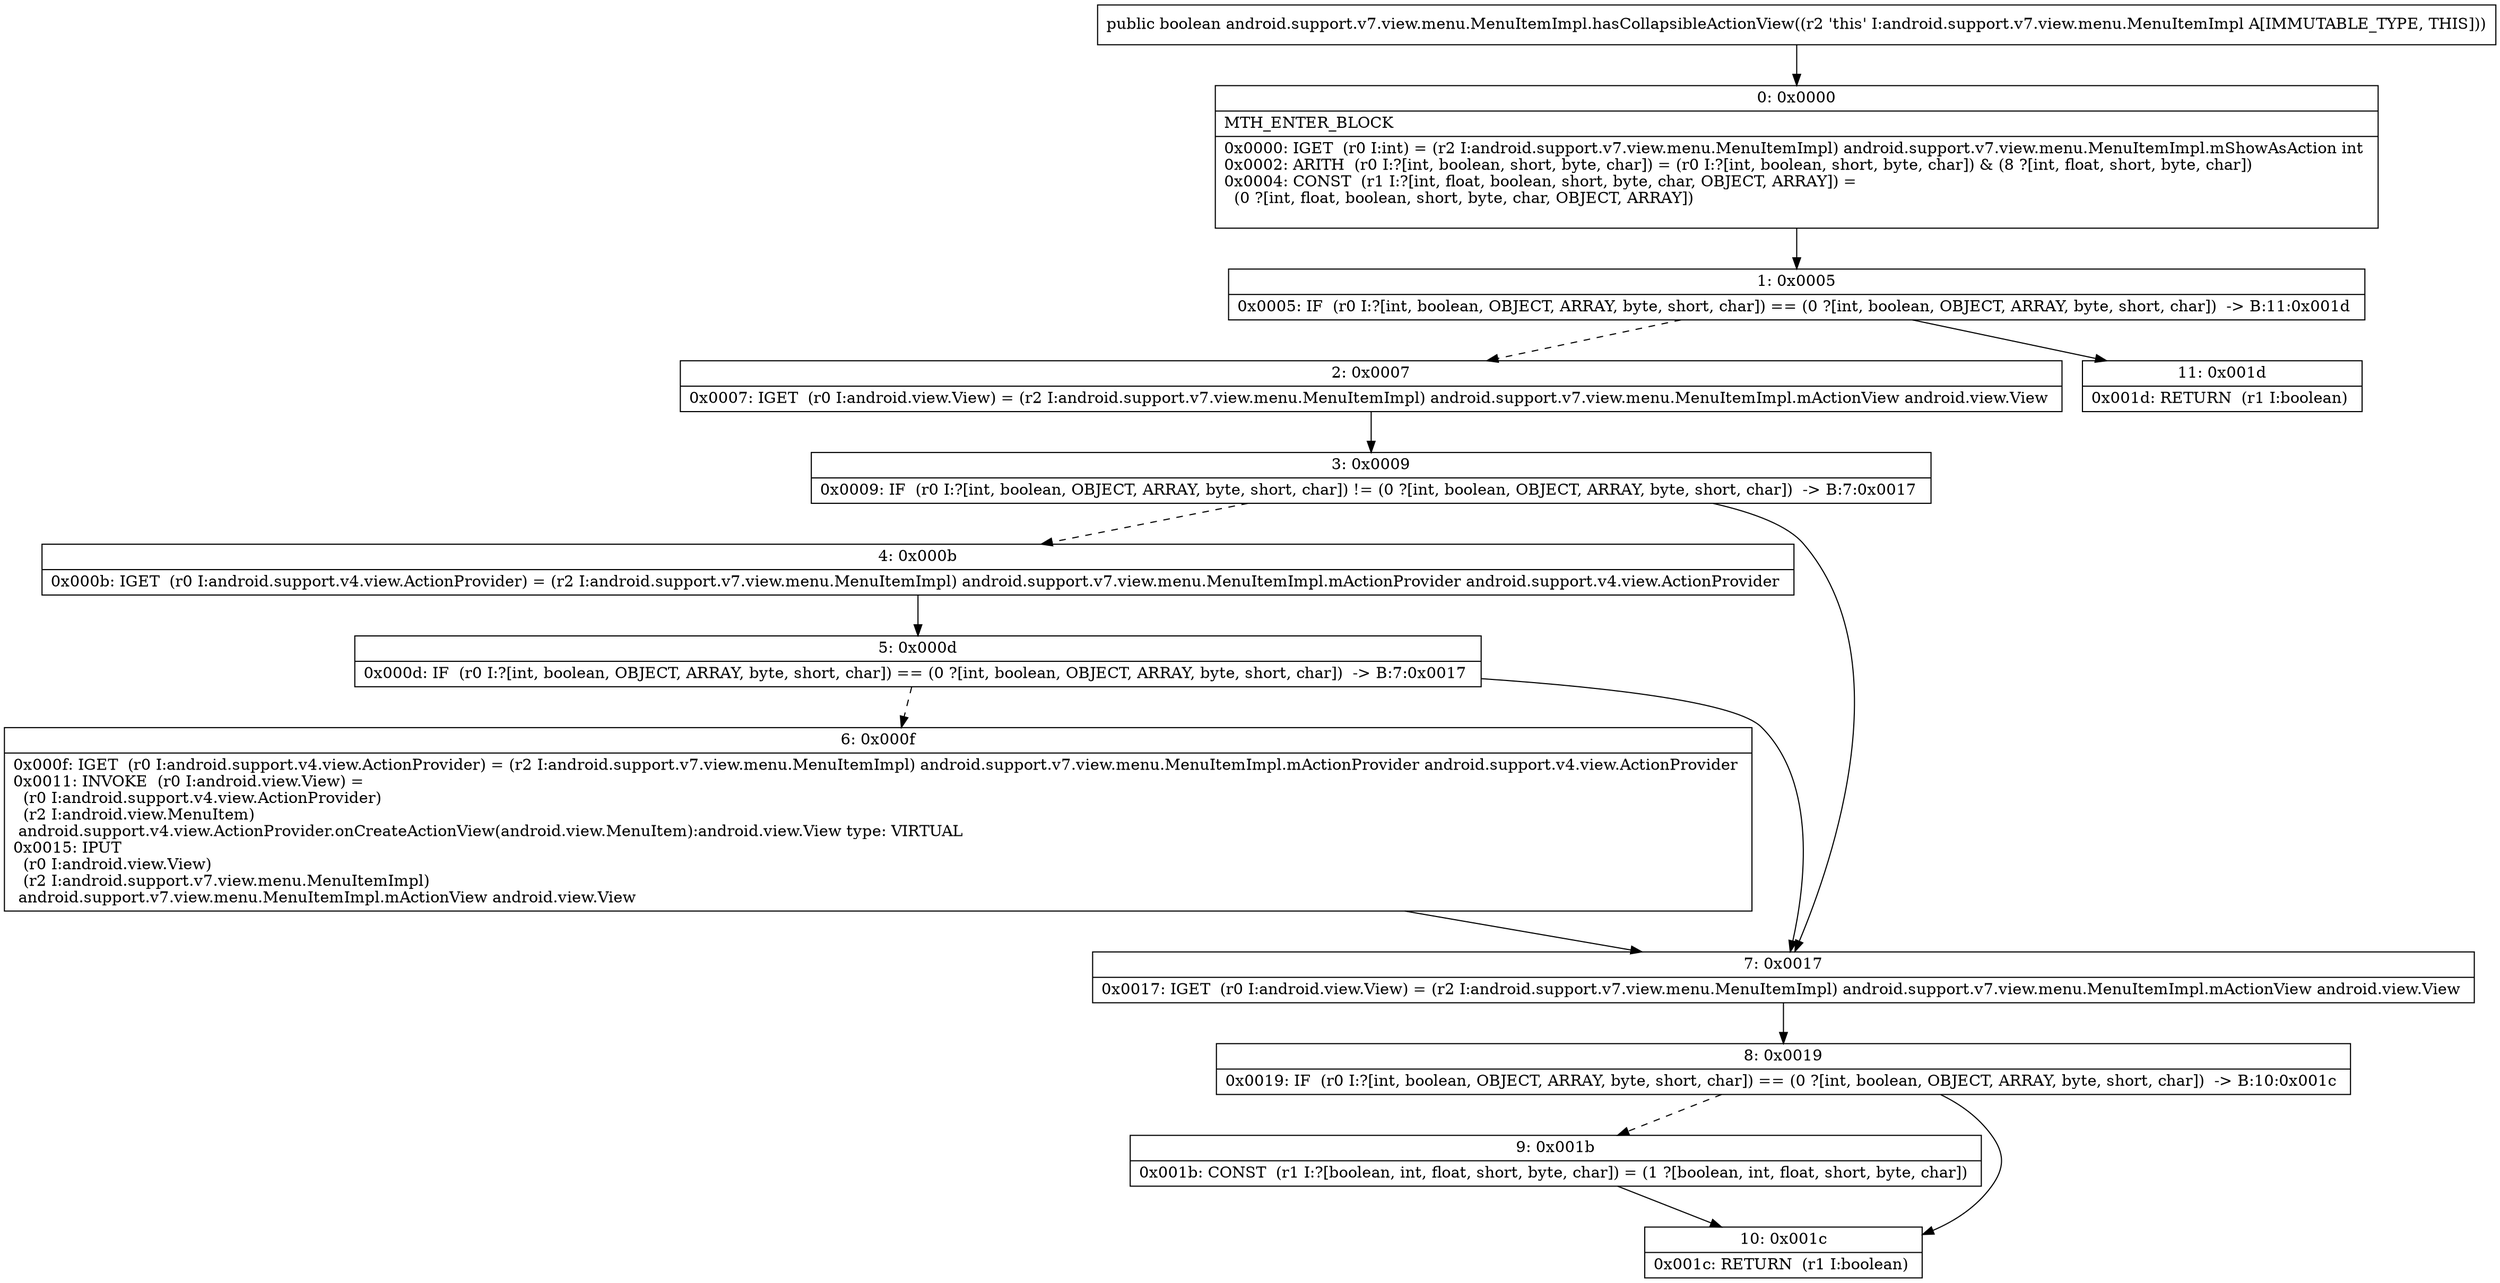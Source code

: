 digraph "CFG forandroid.support.v7.view.menu.MenuItemImpl.hasCollapsibleActionView()Z" {
Node_0 [shape=record,label="{0\:\ 0x0000|MTH_ENTER_BLOCK\l|0x0000: IGET  (r0 I:int) = (r2 I:android.support.v7.view.menu.MenuItemImpl) android.support.v7.view.menu.MenuItemImpl.mShowAsAction int \l0x0002: ARITH  (r0 I:?[int, boolean, short, byte, char]) = (r0 I:?[int, boolean, short, byte, char]) & (8 ?[int, float, short, byte, char]) \l0x0004: CONST  (r1 I:?[int, float, boolean, short, byte, char, OBJECT, ARRAY]) = \l  (0 ?[int, float, boolean, short, byte, char, OBJECT, ARRAY])\l \l}"];
Node_1 [shape=record,label="{1\:\ 0x0005|0x0005: IF  (r0 I:?[int, boolean, OBJECT, ARRAY, byte, short, char]) == (0 ?[int, boolean, OBJECT, ARRAY, byte, short, char])  \-\> B:11:0x001d \l}"];
Node_2 [shape=record,label="{2\:\ 0x0007|0x0007: IGET  (r0 I:android.view.View) = (r2 I:android.support.v7.view.menu.MenuItemImpl) android.support.v7.view.menu.MenuItemImpl.mActionView android.view.View \l}"];
Node_3 [shape=record,label="{3\:\ 0x0009|0x0009: IF  (r0 I:?[int, boolean, OBJECT, ARRAY, byte, short, char]) != (0 ?[int, boolean, OBJECT, ARRAY, byte, short, char])  \-\> B:7:0x0017 \l}"];
Node_4 [shape=record,label="{4\:\ 0x000b|0x000b: IGET  (r0 I:android.support.v4.view.ActionProvider) = (r2 I:android.support.v7.view.menu.MenuItemImpl) android.support.v7.view.menu.MenuItemImpl.mActionProvider android.support.v4.view.ActionProvider \l}"];
Node_5 [shape=record,label="{5\:\ 0x000d|0x000d: IF  (r0 I:?[int, boolean, OBJECT, ARRAY, byte, short, char]) == (0 ?[int, boolean, OBJECT, ARRAY, byte, short, char])  \-\> B:7:0x0017 \l}"];
Node_6 [shape=record,label="{6\:\ 0x000f|0x000f: IGET  (r0 I:android.support.v4.view.ActionProvider) = (r2 I:android.support.v7.view.menu.MenuItemImpl) android.support.v7.view.menu.MenuItemImpl.mActionProvider android.support.v4.view.ActionProvider \l0x0011: INVOKE  (r0 I:android.view.View) = \l  (r0 I:android.support.v4.view.ActionProvider)\l  (r2 I:android.view.MenuItem)\l android.support.v4.view.ActionProvider.onCreateActionView(android.view.MenuItem):android.view.View type: VIRTUAL \l0x0015: IPUT  \l  (r0 I:android.view.View)\l  (r2 I:android.support.v7.view.menu.MenuItemImpl)\l android.support.v7.view.menu.MenuItemImpl.mActionView android.view.View \l}"];
Node_7 [shape=record,label="{7\:\ 0x0017|0x0017: IGET  (r0 I:android.view.View) = (r2 I:android.support.v7.view.menu.MenuItemImpl) android.support.v7.view.menu.MenuItemImpl.mActionView android.view.View \l}"];
Node_8 [shape=record,label="{8\:\ 0x0019|0x0019: IF  (r0 I:?[int, boolean, OBJECT, ARRAY, byte, short, char]) == (0 ?[int, boolean, OBJECT, ARRAY, byte, short, char])  \-\> B:10:0x001c \l}"];
Node_9 [shape=record,label="{9\:\ 0x001b|0x001b: CONST  (r1 I:?[boolean, int, float, short, byte, char]) = (1 ?[boolean, int, float, short, byte, char]) \l}"];
Node_10 [shape=record,label="{10\:\ 0x001c|0x001c: RETURN  (r1 I:boolean) \l}"];
Node_11 [shape=record,label="{11\:\ 0x001d|0x001d: RETURN  (r1 I:boolean) \l}"];
MethodNode[shape=record,label="{public boolean android.support.v7.view.menu.MenuItemImpl.hasCollapsibleActionView((r2 'this' I:android.support.v7.view.menu.MenuItemImpl A[IMMUTABLE_TYPE, THIS])) }"];
MethodNode -> Node_0;
Node_0 -> Node_1;
Node_1 -> Node_2[style=dashed];
Node_1 -> Node_11;
Node_2 -> Node_3;
Node_3 -> Node_4[style=dashed];
Node_3 -> Node_7;
Node_4 -> Node_5;
Node_5 -> Node_6[style=dashed];
Node_5 -> Node_7;
Node_6 -> Node_7;
Node_7 -> Node_8;
Node_8 -> Node_9[style=dashed];
Node_8 -> Node_10;
Node_9 -> Node_10;
}

